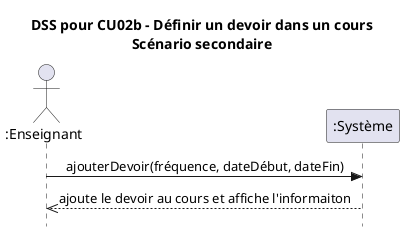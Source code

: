 @startuml
skinparam style strictuml
skinparam defaultfontname Verdana
skinparam sequence {
    MessageAlign center
}
title DSS pour <b>CU02b - Définir un devoir dans un cours</b>\nScénario secondaire
actor ":Enseignant" as e
participant ":Système" as s
e->s : ajouterDevoir(fréquence, dateDébut, dateFin)
s-->>e : ajoute le devoir au cours et affiche l'informaiton
@enduml



